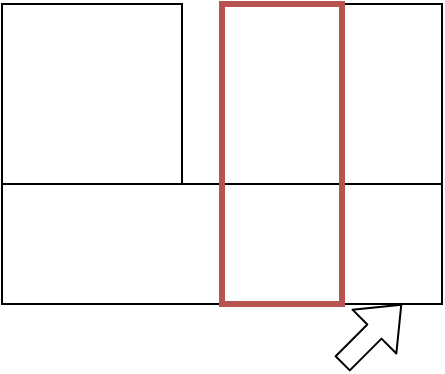 <mxfile version="13.9.2" type="github">
  <diagram id="SNSVXGH9BnDzPArwe3A-" name="Page-1">
    <mxGraphModel dx="810" dy="877" grid="1" gridSize="10" guides="1" tooltips="1" connect="1" arrows="1" fold="1" page="1" pageScale="1" pageWidth="850" pageHeight="1100" math="0" shadow="0">
      <root>
        <mxCell id="0" />
        <mxCell id="1" parent="0" />
        <mxCell id="q5w48iADYFtfR3rQ_fD2-6" value="" style="group" parent="1" vertex="1" connectable="0">
          <mxGeometry x="290" y="510" width="220" height="150" as="geometry" />
        </mxCell>
        <mxCell id="q5w48iADYFtfR3rQ_fD2-1" value="" style="rounded=0;whiteSpace=wrap;html=1;" parent="q5w48iADYFtfR3rQ_fD2-6" vertex="1">
          <mxGeometry y="90" width="220" height="60" as="geometry" />
        </mxCell>
        <mxCell id="q5w48iADYFtfR3rQ_fD2-2" value="" style="rounded=0;whiteSpace=wrap;html=1;" parent="q5w48iADYFtfR3rQ_fD2-6" vertex="1">
          <mxGeometry x="170" width="50" height="90" as="geometry" />
        </mxCell>
        <mxCell id="q5w48iADYFtfR3rQ_fD2-4" value="" style="rounded=0;whiteSpace=wrap;html=1;" parent="q5w48iADYFtfR3rQ_fD2-6" vertex="1">
          <mxGeometry width="90" height="90" as="geometry" />
        </mxCell>
        <mxCell id="57GNbXsHqVFu7rd3hSPP-3" value="" style="rounded=0;whiteSpace=wrap;html=1;strokeColor=#b85450;fillColor=none;strokeWidth=3;" parent="q5w48iADYFtfR3rQ_fD2-6" vertex="1">
          <mxGeometry x="110" width="60" height="150" as="geometry" />
        </mxCell>
        <mxCell id="7JbKkaQA1GK2c_iS6zvy-1" value="" style="shape=flexArrow;endArrow=classic;html=1;" edge="1" parent="1">
          <mxGeometry width="50" height="50" relative="1" as="geometry">
            <mxPoint x="460" y="690" as="sourcePoint" />
            <mxPoint x="490" y="660" as="targetPoint" />
          </mxGeometry>
        </mxCell>
      </root>
    </mxGraphModel>
  </diagram>
</mxfile>
